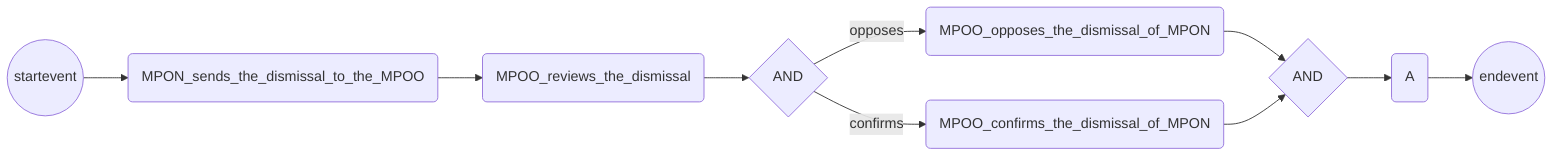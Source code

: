 flowchart LR
se:startevent:((startevent))-->a1:task:(MPON_sends_the_dismissal_to_the_MPOO)
a1:task:(MPON_sends_the_dismissal_to_the_MPOO)-->a3:task:(MPOO_reviews_the_dismissal)
a3:task:(MPOO_reviews_the_dismissal)-->gw1s:parallelgateway:{AND}
gw1s:parallelgateway:{AND}-->|"opposes"|a7:task:(MPOO_opposes_the_dismissal_of_MPON)
a7:task:(MPOO_opposes_the_dismissal_of_MPON)-->gw1e:parallelgateway:{AND}
gw1s:parallelgateway:{AND}-->|"confirms"|a9:task:(MPOO_confirms_the_dismissal_of_MPON)
a9:task:(MPOO_confirms_the_dismissal_of_MPON)-->gw1e:parallelgateway:{AND}
gw1e:parallelgateway:{AND}-->A:task:(A)
A:task:(A)-->ee:endevent:((endevent))